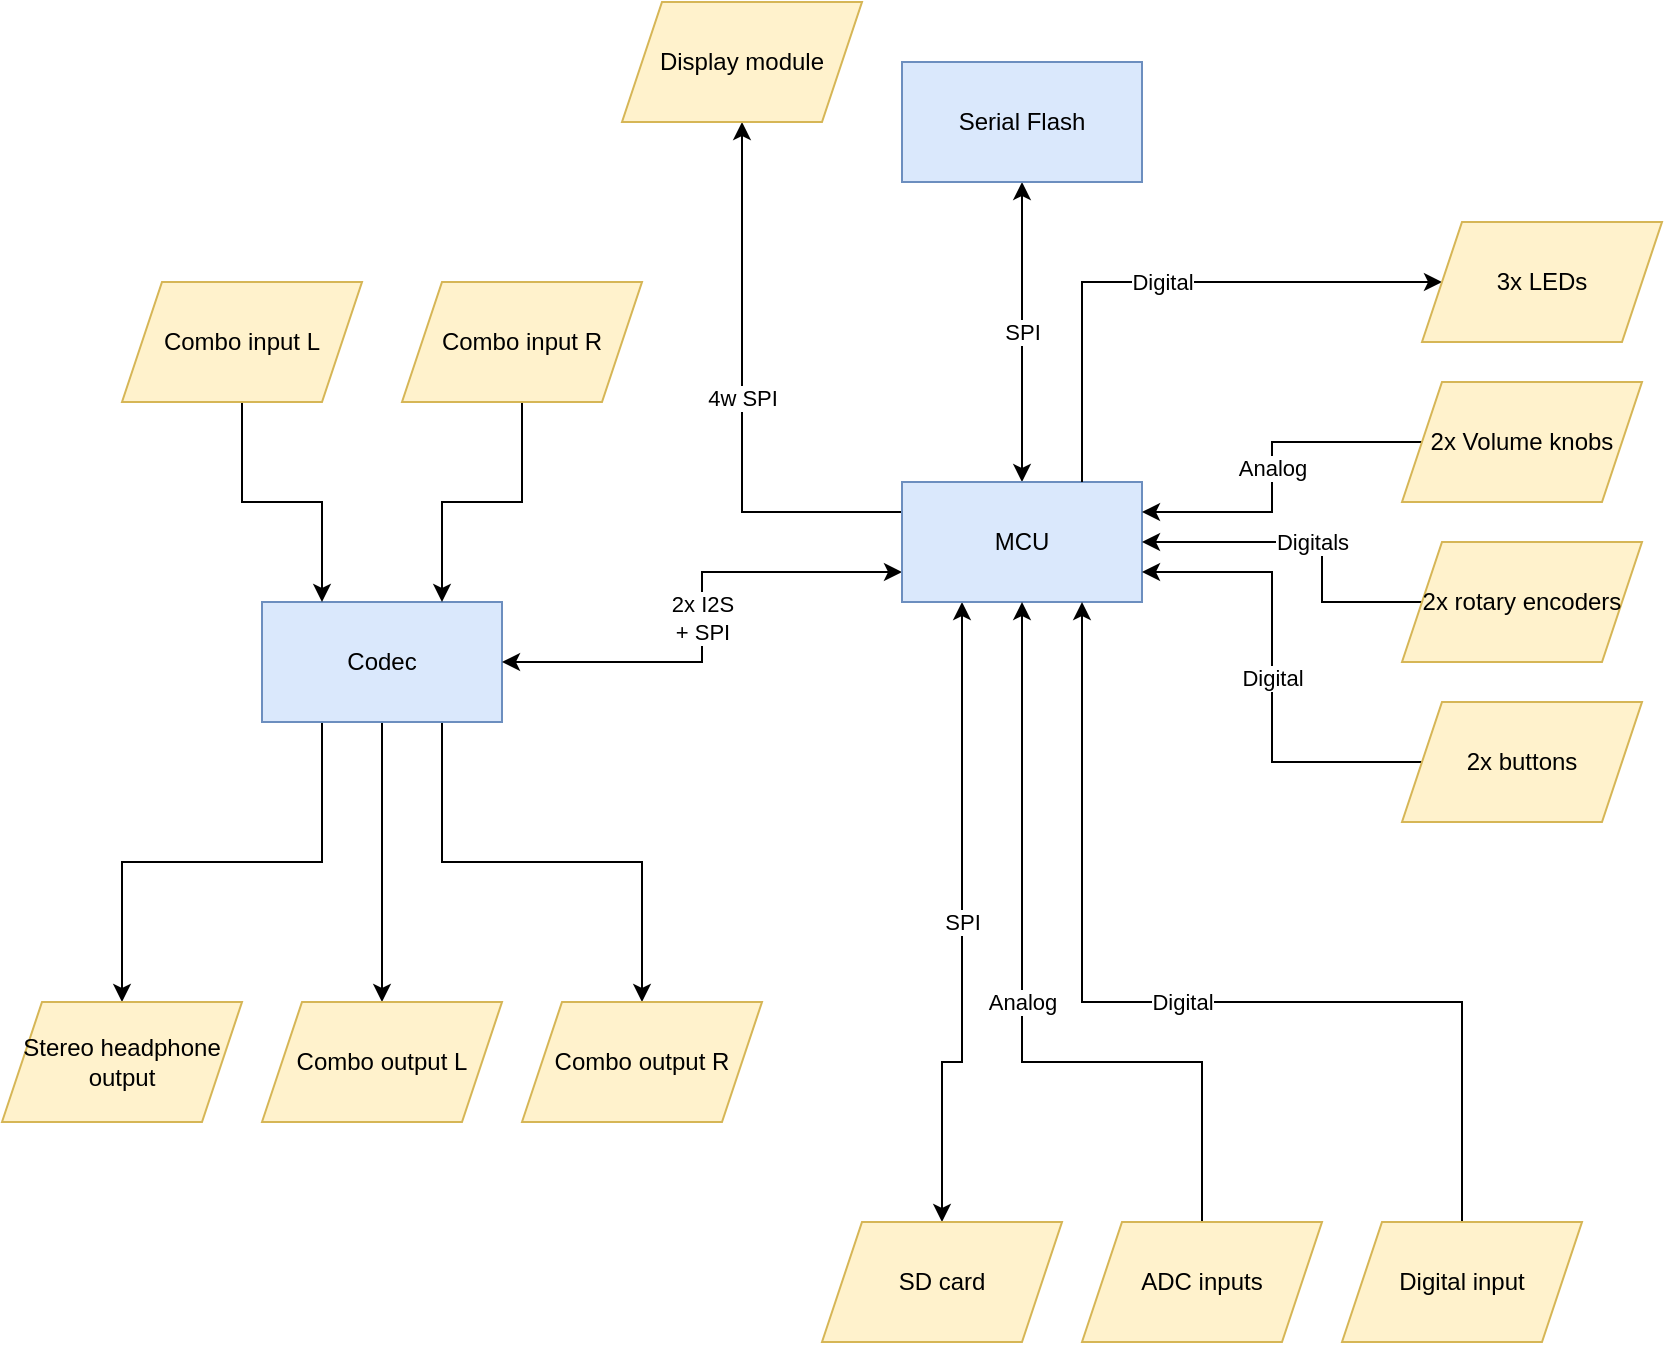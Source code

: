 <mxfile version="24.8.3" pages="2">
  <diagram name="Page-1" id="uh2Nt5NAZ1hEic4aWEry">
    <mxGraphModel dx="2280" dy="763" grid="1" gridSize="10" guides="1" tooltips="1" connect="1" arrows="1" fold="1" page="1" pageScale="1" pageWidth="850" pageHeight="1100" math="0" shadow="0">
      <root>
        <mxCell id="0" />
        <mxCell id="1" parent="0" />
        <mxCell id="UstajCVp14i0uRyYP5gG-19" value="" style="edgeStyle=orthogonalEdgeStyle;rounded=0;orthogonalLoop=1;jettySize=auto;html=1;exitX=0.25;exitY=1;exitDx=0;exitDy=0;entryX=0.5;entryY=0;entryDx=0;entryDy=0;" parent="1" source="UstajCVp14i0uRyYP5gG-3" target="UstajCVp14i0uRyYP5gG-18" edge="1">
          <mxGeometry relative="1" as="geometry" />
        </mxCell>
        <mxCell id="UstajCVp14i0uRyYP5gG-20" style="edgeStyle=orthogonalEdgeStyle;rounded=0;orthogonalLoop=1;jettySize=auto;html=1;exitX=0.5;exitY=1;exitDx=0;exitDy=0;entryX=0.5;entryY=0;entryDx=0;entryDy=0;" parent="1" source="UstajCVp14i0uRyYP5gG-3" target="UstajCVp14i0uRyYP5gG-16" edge="1">
          <mxGeometry relative="1" as="geometry" />
        </mxCell>
        <mxCell id="UstajCVp14i0uRyYP5gG-21" style="edgeStyle=orthogonalEdgeStyle;rounded=0;orthogonalLoop=1;jettySize=auto;html=1;exitX=0.75;exitY=1;exitDx=0;exitDy=0;entryX=0.5;entryY=0;entryDx=0;entryDy=0;" parent="1" source="UstajCVp14i0uRyYP5gG-3" target="UstajCVp14i0uRyYP5gG-17" edge="1">
          <mxGeometry relative="1" as="geometry" />
        </mxCell>
        <mxCell id="UstajCVp14i0uRyYP5gG-3" value="Codec" style="rounded=0;whiteSpace=wrap;html=1;fillColor=#dae8fc;strokeColor=#6c8ebf;" parent="1" vertex="1">
          <mxGeometry x="80" y="330" width="120" height="60" as="geometry" />
        </mxCell>
        <mxCell id="UstajCVp14i0uRyYP5gG-7" value="2x I2S&lt;div&gt;+ SPI&lt;/div&gt;" style="edgeStyle=orthogonalEdgeStyle;rounded=0;orthogonalLoop=1;jettySize=auto;html=1;exitX=0;exitY=0.75;exitDx=0;exitDy=0;entryX=1;entryY=0.5;entryDx=0;entryDy=0;startArrow=classic;startFill=1;" parent="1" source="UstajCVp14i0uRyYP5gG-4" target="UstajCVp14i0uRyYP5gG-3" edge="1">
          <mxGeometry relative="1" as="geometry" />
        </mxCell>
        <mxCell id="UstajCVp14i0uRyYP5gG-8" value="SPI" style="edgeStyle=orthogonalEdgeStyle;rounded=0;orthogonalLoop=1;jettySize=auto;html=1;entryX=0.5;entryY=1;entryDx=0;entryDy=0;startArrow=classic;startFill=1;exitX=0.5;exitY=0;exitDx=0;exitDy=0;" parent="1" source="UstajCVp14i0uRyYP5gG-4" target="UstajCVp14i0uRyYP5gG-5" edge="1">
          <mxGeometry relative="1" as="geometry">
            <mxPoint x="130" y="60" as="sourcePoint" />
          </mxGeometry>
        </mxCell>
        <mxCell id="UstajCVp14i0uRyYP5gG-24" value="SPI" style="edgeStyle=orthogonalEdgeStyle;rounded=0;orthogonalLoop=1;jettySize=auto;html=1;exitX=0.25;exitY=1;exitDx=0;exitDy=0;entryX=0.5;entryY=0;entryDx=0;entryDy=0;startArrow=classic;startFill=1;" parent="1" source="UstajCVp14i0uRyYP5gG-4" target="UstajCVp14i0uRyYP5gG-23" edge="1">
          <mxGeometry relative="1" as="geometry">
            <Array as="points">
              <mxPoint x="430" y="560" />
              <mxPoint x="420" y="560" />
            </Array>
            <mxPoint as="offset" />
          </mxGeometry>
        </mxCell>
        <mxCell id="r3QqPI56EwGwf8NJcsX5-3" value="4w SPI" style="edgeStyle=orthogonalEdgeStyle;rounded=0;orthogonalLoop=1;jettySize=auto;html=1;exitX=0;exitY=0.25;exitDx=0;exitDy=0;entryX=0.5;entryY=1;entryDx=0;entryDy=0;" edge="1" parent="1" source="UstajCVp14i0uRyYP5gG-4" target="r3QqPI56EwGwf8NJcsX5-2">
          <mxGeometry relative="1" as="geometry" />
        </mxCell>
        <mxCell id="UstajCVp14i0uRyYP5gG-4" value="MCU" style="rounded=0;whiteSpace=wrap;html=1;fillColor=#dae8fc;strokeColor=#6c8ebf;" parent="1" vertex="1">
          <mxGeometry x="400" y="270" width="120" height="60" as="geometry" />
        </mxCell>
        <mxCell id="UstajCVp14i0uRyYP5gG-5" value="Serial Flash" style="rounded=0;whiteSpace=wrap;html=1;fillColor=#dae8fc;strokeColor=#6c8ebf;" parent="1" vertex="1">
          <mxGeometry x="400" y="60" width="120" height="60" as="geometry" />
        </mxCell>
        <mxCell id="UstajCVp14i0uRyYP5gG-13" style="edgeStyle=orthogonalEdgeStyle;rounded=0;orthogonalLoop=1;jettySize=auto;html=1;exitX=0.5;exitY=1;exitDx=0;exitDy=0;entryX=0.75;entryY=0;entryDx=0;entryDy=0;" parent="1" source="UstajCVp14i0uRyYP5gG-9" target="UstajCVp14i0uRyYP5gG-3" edge="1">
          <mxGeometry relative="1" as="geometry" />
        </mxCell>
        <mxCell id="UstajCVp14i0uRyYP5gG-9" value="Combo input R" style="shape=parallelogram;perimeter=parallelogramPerimeter;whiteSpace=wrap;html=1;fixedSize=1;fillColor=#fff2cc;strokeColor=#d6b656;" parent="1" vertex="1">
          <mxGeometry x="150" y="170" width="120" height="60" as="geometry" />
        </mxCell>
        <mxCell id="UstajCVp14i0uRyYP5gG-14" style="edgeStyle=orthogonalEdgeStyle;rounded=0;orthogonalLoop=1;jettySize=auto;html=1;exitX=0.5;exitY=1;exitDx=0;exitDy=0;entryX=0.25;entryY=0;entryDx=0;entryDy=0;" parent="1" source="UstajCVp14i0uRyYP5gG-10" target="UstajCVp14i0uRyYP5gG-3" edge="1">
          <mxGeometry relative="1" as="geometry" />
        </mxCell>
        <mxCell id="UstajCVp14i0uRyYP5gG-10" value="Combo input L" style="shape=parallelogram;perimeter=parallelogramPerimeter;whiteSpace=wrap;html=1;fixedSize=1;fillColor=#fff2cc;strokeColor=#d6b656;" parent="1" vertex="1">
          <mxGeometry x="10" y="170" width="120" height="60" as="geometry" />
        </mxCell>
        <mxCell id="UstajCVp14i0uRyYP5gG-16" value="Combo output L" style="shape=parallelogram;perimeter=parallelogramPerimeter;whiteSpace=wrap;html=1;fixedSize=1;fillColor=#fff2cc;strokeColor=#d6b656;" parent="1" vertex="1">
          <mxGeometry x="80" y="530" width="120" height="60" as="geometry" />
        </mxCell>
        <mxCell id="UstajCVp14i0uRyYP5gG-17" value="Combo output R" style="shape=parallelogram;perimeter=parallelogramPerimeter;whiteSpace=wrap;html=1;fixedSize=1;fillColor=#fff2cc;strokeColor=#d6b656;" parent="1" vertex="1">
          <mxGeometry x="210" y="530" width="120" height="60" as="geometry" />
        </mxCell>
        <mxCell id="UstajCVp14i0uRyYP5gG-18" value="Stereo headphone output" style="shape=parallelogram;perimeter=parallelogramPerimeter;whiteSpace=wrap;html=1;fixedSize=1;fillColor=#fff2cc;strokeColor=#d6b656;" parent="1" vertex="1">
          <mxGeometry x="-50" y="530" width="120" height="60" as="geometry" />
        </mxCell>
        <mxCell id="UstajCVp14i0uRyYP5gG-23" value="SD card" style="shape=parallelogram;perimeter=parallelogramPerimeter;whiteSpace=wrap;html=1;fixedSize=1;fillColor=#fff2cc;strokeColor=#d6b656;" parent="1" vertex="1">
          <mxGeometry x="360" y="640" width="120" height="60" as="geometry" />
        </mxCell>
        <mxCell id="r3QqPI56EwGwf8NJcsX5-9" value="Analog" style="edgeStyle=orthogonalEdgeStyle;rounded=0;orthogonalLoop=1;jettySize=auto;html=1;exitX=0.5;exitY=0;exitDx=0;exitDy=0;entryX=0.5;entryY=1;entryDx=0;entryDy=0;" edge="1" parent="1" source="UstajCVp14i0uRyYP5gG-25" target="UstajCVp14i0uRyYP5gG-4">
          <mxGeometry relative="1" as="geometry">
            <mxPoint x="380" y="250" as="targetPoint" />
            <Array as="points">
              <mxPoint x="550" y="560" />
              <mxPoint x="460" y="560" />
            </Array>
          </mxGeometry>
        </mxCell>
        <mxCell id="UstajCVp14i0uRyYP5gG-25" value="ADC inputs" style="shape=parallelogram;perimeter=parallelogramPerimeter;whiteSpace=wrap;html=1;fixedSize=1;fillColor=#fff2cc;strokeColor=#d6b656;" parent="1" vertex="1">
          <mxGeometry x="490" y="640" width="120" height="60" as="geometry" />
        </mxCell>
        <mxCell id="r3QqPI56EwGwf8NJcsX5-2" value="Display module" style="shape=parallelogram;perimeter=parallelogramPerimeter;whiteSpace=wrap;html=1;fixedSize=1;fillColor=#fff2cc;strokeColor=#d6b656;" vertex="1" parent="1">
          <mxGeometry x="260" y="30" width="120" height="60" as="geometry" />
        </mxCell>
        <mxCell id="r3QqPI56EwGwf8NJcsX5-17" value="Digital" style="edgeStyle=orthogonalEdgeStyle;rounded=0;orthogonalLoop=1;jettySize=auto;html=1;exitX=0;exitY=0.5;exitDx=0;exitDy=0;entryX=0.75;entryY=0;entryDx=0;entryDy=0;startArrow=classic;startFill=1;endArrow=none;endFill=0;" edge="1" parent="1" source="r3QqPI56EwGwf8NJcsX5-4" target="UstajCVp14i0uRyYP5gG-4">
          <mxGeometry relative="1" as="geometry" />
        </mxCell>
        <mxCell id="r3QqPI56EwGwf8NJcsX5-4" value="3x LEDs" style="shape=parallelogram;perimeter=parallelogramPerimeter;whiteSpace=wrap;html=1;fixedSize=1;fillColor=#fff2cc;strokeColor=#d6b656;" vertex="1" parent="1">
          <mxGeometry x="660" y="140" width="120" height="60" as="geometry" />
        </mxCell>
        <mxCell id="r3QqPI56EwGwf8NJcsX5-8" value="Digital" style="edgeStyle=orthogonalEdgeStyle;rounded=0;orthogonalLoop=1;jettySize=auto;html=1;exitX=0.5;exitY=0;exitDx=0;exitDy=0;entryX=0.75;entryY=1;entryDx=0;entryDy=0;" edge="1" parent="1" source="r3QqPI56EwGwf8NJcsX5-7" target="UstajCVp14i0uRyYP5gG-4">
          <mxGeometry relative="1" as="geometry">
            <Array as="points">
              <mxPoint x="680" y="530" />
              <mxPoint x="490" y="530" />
            </Array>
          </mxGeometry>
        </mxCell>
        <mxCell id="r3QqPI56EwGwf8NJcsX5-7" value="Digital input" style="shape=parallelogram;perimeter=parallelogramPerimeter;whiteSpace=wrap;html=1;fixedSize=1;fillColor=#fff2cc;strokeColor=#d6b656;" vertex="1" parent="1">
          <mxGeometry x="620" y="640" width="120" height="60" as="geometry" />
        </mxCell>
        <mxCell id="r3QqPI56EwGwf8NJcsX5-11" value="Analog" style="edgeStyle=orthogonalEdgeStyle;rounded=0;orthogonalLoop=1;jettySize=auto;html=1;exitX=0;exitY=0.5;exitDx=0;exitDy=0;entryX=1;entryY=0.25;entryDx=0;entryDy=0;" edge="1" parent="1" source="r3QqPI56EwGwf8NJcsX5-10" target="UstajCVp14i0uRyYP5gG-4">
          <mxGeometry relative="1" as="geometry" />
        </mxCell>
        <mxCell id="r3QqPI56EwGwf8NJcsX5-10" value="2x Volume knobs" style="shape=parallelogram;perimeter=parallelogramPerimeter;whiteSpace=wrap;html=1;fixedSize=1;fillColor=#fff2cc;strokeColor=#d6b656;" vertex="1" parent="1">
          <mxGeometry x="650" y="220" width="120" height="60" as="geometry" />
        </mxCell>
        <mxCell id="r3QqPI56EwGwf8NJcsX5-13" value="Digitals" style="edgeStyle=orthogonalEdgeStyle;rounded=0;orthogonalLoop=1;jettySize=auto;html=1;exitX=0;exitY=0.5;exitDx=0;exitDy=0;entryX=1;entryY=0.5;entryDx=0;entryDy=0;" edge="1" parent="1" source="r3QqPI56EwGwf8NJcsX5-12" target="UstajCVp14i0uRyYP5gG-4">
          <mxGeometry relative="1" as="geometry">
            <Array as="points">
              <mxPoint x="610" y="330" />
              <mxPoint x="610" y="300" />
            </Array>
          </mxGeometry>
        </mxCell>
        <mxCell id="r3QqPI56EwGwf8NJcsX5-12" value="2x rotary encoders" style="shape=parallelogram;perimeter=parallelogramPerimeter;whiteSpace=wrap;html=1;fixedSize=1;fillColor=#fff2cc;strokeColor=#d6b656;" vertex="1" parent="1">
          <mxGeometry x="650" y="300" width="120" height="60" as="geometry" />
        </mxCell>
        <mxCell id="r3QqPI56EwGwf8NJcsX5-15" value="Digital" style="edgeStyle=orthogonalEdgeStyle;rounded=0;orthogonalLoop=1;jettySize=auto;html=1;exitX=0;exitY=0.5;exitDx=0;exitDy=0;entryX=1;entryY=0.75;entryDx=0;entryDy=0;" edge="1" parent="1" source="r3QqPI56EwGwf8NJcsX5-14" target="UstajCVp14i0uRyYP5gG-4">
          <mxGeometry relative="1" as="geometry" />
        </mxCell>
        <mxCell id="r3QqPI56EwGwf8NJcsX5-14" value="2x buttons" style="shape=parallelogram;perimeter=parallelogramPerimeter;whiteSpace=wrap;html=1;fixedSize=1;fillColor=#fff2cc;strokeColor=#d6b656;" vertex="1" parent="1">
          <mxGeometry x="650" y="380" width="120" height="60" as="geometry" />
        </mxCell>
      </root>
    </mxGraphModel>
  </diagram>
  <diagram id="mYEhlL5gMXeUf0j_YpaF" name="Page-2">
    <mxGraphModel dx="1426" dy="877" grid="1" gridSize="10" guides="1" tooltips="1" connect="1" arrows="1" fold="1" page="1" pageScale="1" pageWidth="850" pageHeight="1100" math="0" shadow="0">
      <root>
        <mxCell id="0" />
        <mxCell id="1" parent="0" />
        <mxCell id="T5VHMVA-ks1R065T1fPF-12" style="edgeStyle=orthogonalEdgeStyle;rounded=0;orthogonalLoop=1;jettySize=auto;html=1;exitX=1;exitY=0.5;exitDx=0;exitDy=0;entryX=0;entryY=0.25;entryDx=0;entryDy=0;" edge="1" parent="1" source="T5VHMVA-ks1R065T1fPF-1" target="T5VHMVA-ks1R065T1fPF-4">
          <mxGeometry relative="1" as="geometry" />
        </mxCell>
        <mxCell id="T5VHMVA-ks1R065T1fPF-1" value="Effect chain 1" style="rounded=0;whiteSpace=wrap;html=1;" vertex="1" parent="1">
          <mxGeometry x="400" y="320" width="120" height="60" as="geometry" />
        </mxCell>
        <mxCell id="T5VHMVA-ks1R065T1fPF-13" style="edgeStyle=orthogonalEdgeStyle;rounded=0;orthogonalLoop=1;jettySize=auto;html=1;exitX=1;exitY=0.5;exitDx=0;exitDy=0;entryX=0;entryY=0.5;entryDx=0;entryDy=0;" edge="1" parent="1" source="T5VHMVA-ks1R065T1fPF-2" target="T5VHMVA-ks1R065T1fPF-4">
          <mxGeometry relative="1" as="geometry" />
        </mxCell>
        <mxCell id="T5VHMVA-ks1R065T1fPF-2" value="Effect chain 2" style="rounded=0;whiteSpace=wrap;html=1;" vertex="1" parent="1">
          <mxGeometry x="400" y="420" width="120" height="60" as="geometry" />
        </mxCell>
        <mxCell id="T5VHMVA-ks1R065T1fPF-10" style="edgeStyle=orthogonalEdgeStyle;rounded=0;orthogonalLoop=1;jettySize=auto;html=1;exitX=1;exitY=0.25;exitDx=0;exitDy=0;entryX=0;entryY=0.5;entryDx=0;entryDy=0;" edge="1" parent="1" source="T5VHMVA-ks1R065T1fPF-3" target="T5VHMVA-ks1R065T1fPF-1">
          <mxGeometry relative="1" as="geometry" />
        </mxCell>
        <mxCell id="T5VHMVA-ks1R065T1fPF-11" style="edgeStyle=orthogonalEdgeStyle;rounded=0;orthogonalLoop=1;jettySize=auto;html=1;exitX=1;exitY=0.75;exitDx=0;exitDy=0;entryX=0;entryY=0.5;entryDx=0;entryDy=0;" edge="1" parent="1" source="T5VHMVA-ks1R065T1fPF-3" target="T5VHMVA-ks1R065T1fPF-2">
          <mxGeometry relative="1" as="geometry" />
        </mxCell>
        <mxCell id="T5VHMVA-ks1R065T1fPF-3" value="Routing matrix" style="rounded=0;whiteSpace=wrap;html=1;" vertex="1" parent="1">
          <mxGeometry x="280" y="320" width="40" height="160" as="geometry" />
        </mxCell>
        <mxCell id="T5VHMVA-ks1R065T1fPF-4" value="Routing matrix" style="rounded=0;whiteSpace=wrap;html=1;" vertex="1" parent="1">
          <mxGeometry x="600" y="320" width="40" height="280" as="geometry" />
        </mxCell>
        <mxCell id="T5VHMVA-ks1R065T1fPF-8" style="edgeStyle=orthogonalEdgeStyle;rounded=0;orthogonalLoop=1;jettySize=auto;html=1;exitX=1;exitY=0.5;exitDx=0;exitDy=0;entryX=0;entryY=0.25;entryDx=0;entryDy=0;" edge="1" parent="1" source="T5VHMVA-ks1R065T1fPF-6" target="T5VHMVA-ks1R065T1fPF-3">
          <mxGeometry relative="1" as="geometry" />
        </mxCell>
        <mxCell id="T5VHMVA-ks1R065T1fPF-6" value="IN&lt;div&gt;A&lt;/div&gt;" style="ellipse;whiteSpace=wrap;html=1;aspect=fixed;" vertex="1" parent="1">
          <mxGeometry x="120" y="320" width="40" height="40" as="geometry" />
        </mxCell>
        <mxCell id="T5VHMVA-ks1R065T1fPF-9" style="edgeStyle=orthogonalEdgeStyle;rounded=0;orthogonalLoop=1;jettySize=auto;html=1;exitX=1;exitY=0.5;exitDx=0;exitDy=0;entryX=0;entryY=0.75;entryDx=0;entryDy=0;" edge="1" parent="1" source="T5VHMVA-ks1R065T1fPF-7" target="T5VHMVA-ks1R065T1fPF-3">
          <mxGeometry relative="1" as="geometry" />
        </mxCell>
        <mxCell id="T5VHMVA-ks1R065T1fPF-7" value="IN&lt;div&gt;B&lt;/div&gt;" style="ellipse;whiteSpace=wrap;html=1;aspect=fixed;" vertex="1" parent="1">
          <mxGeometry x="120" y="440" width="40" height="40" as="geometry" />
        </mxCell>
        <mxCell id="T5VHMVA-ks1R065T1fPF-15" style="edgeStyle=orthogonalEdgeStyle;rounded=0;orthogonalLoop=1;jettySize=auto;html=1;exitX=1;exitY=0.5;exitDx=0;exitDy=0;entryX=0;entryY=0.75;entryDx=0;entryDy=0;" edge="1" parent="1" source="T5VHMVA-ks1R065T1fPF-14" target="T5VHMVA-ks1R065T1fPF-4">
          <mxGeometry relative="1" as="geometry" />
        </mxCell>
        <mxCell id="T5VHMVA-ks1R065T1fPF-14" value="Drum machine" style="rounded=0;whiteSpace=wrap;html=1;" vertex="1" parent="1">
          <mxGeometry x="400" y="520" width="120" height="60" as="geometry" />
        </mxCell>
      </root>
    </mxGraphModel>
  </diagram>
</mxfile>
